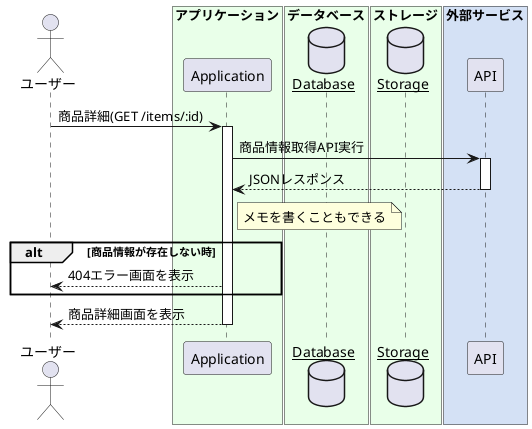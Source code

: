 @startuml

actor "ユーザー" as user

box "アプリケーション" #e9ffe9
  participant "Application" as app
end box

box "データベース" #e9ffe9
  database    "<u>Database</u>" as db
end box

box "ストレージ" #e9ffe9
  database    "<u>Storage</u>" as storage
end box

box "外部サービス" #d4e1f5
  participant "API" as external_api
end box

user -> app : 商品詳細(GET /items/:id)
activate app
    app -> external_api : 商品情報取得API実行
    activate external_api
        app <-- external_api : JSONレスポンス
    deactivate external_api

    note right of app
        メモを書くこともできる
    end note

    alt 商品情報が存在しない時
        user <-- app : 404エラー画面を表示
    end

    user <-- app : 商品詳細画面を表示
deactivate app

@enduml
